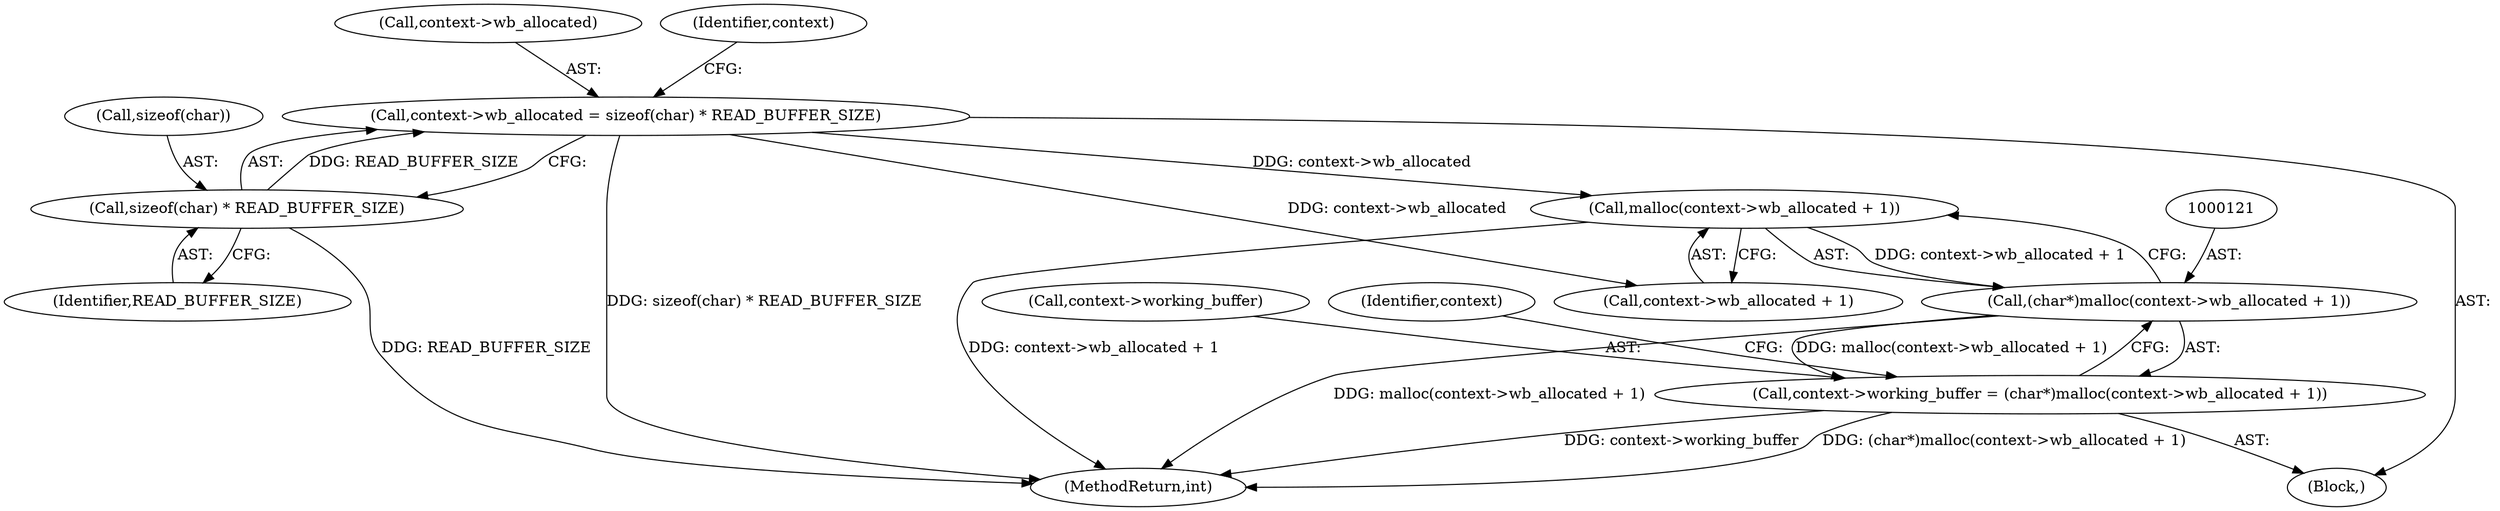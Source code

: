 digraph "0_raptor_a676f235309a59d4aa78eeffd2574ae5d341fcb0@API" {
"1000122" [label="(Call,malloc(context->wb_allocated + 1))"];
"1000108" [label="(Call,context->wb_allocated = sizeof(char) * READ_BUFFER_SIZE)"];
"1000112" [label="(Call,sizeof(char) * READ_BUFFER_SIZE)"];
"1000120" [label="(Call,(char*)malloc(context->wb_allocated + 1))"];
"1000116" [label="(Call,context->working_buffer = (char*)malloc(context->wb_allocated + 1))"];
"1000109" [label="(Call,context->wb_allocated)"];
"1000103" [label="(Block,)"];
"1000120" [label="(Call,(char*)malloc(context->wb_allocated + 1))"];
"1000117" [label="(Call,context->working_buffer)"];
"1000115" [label="(Identifier,READ_BUFFER_SIZE)"];
"1000116" [label="(Call,context->working_buffer = (char*)malloc(context->wb_allocated + 1))"];
"1000108" [label="(Call,context->wb_allocated = sizeof(char) * READ_BUFFER_SIZE)"];
"1000113" [label="(Call,sizeof(char))"];
"1000131" [label="(Identifier,context)"];
"1000123" [label="(Call,context->wb_allocated + 1)"];
"1000122" [label="(Call,malloc(context->wb_allocated + 1))"];
"1000112" [label="(Call,sizeof(char) * READ_BUFFER_SIZE)"];
"1000269" [label="(MethodReturn,int)"];
"1000118" [label="(Identifier,context)"];
"1000122" -> "1000120"  [label="AST: "];
"1000122" -> "1000123"  [label="CFG: "];
"1000123" -> "1000122"  [label="AST: "];
"1000120" -> "1000122"  [label="CFG: "];
"1000122" -> "1000269"  [label="DDG: context->wb_allocated + 1"];
"1000122" -> "1000120"  [label="DDG: context->wb_allocated + 1"];
"1000108" -> "1000122"  [label="DDG: context->wb_allocated"];
"1000108" -> "1000103"  [label="AST: "];
"1000108" -> "1000112"  [label="CFG: "];
"1000109" -> "1000108"  [label="AST: "];
"1000112" -> "1000108"  [label="AST: "];
"1000118" -> "1000108"  [label="CFG: "];
"1000108" -> "1000269"  [label="DDG: sizeof(char) * READ_BUFFER_SIZE"];
"1000112" -> "1000108"  [label="DDG: READ_BUFFER_SIZE"];
"1000108" -> "1000123"  [label="DDG: context->wb_allocated"];
"1000112" -> "1000115"  [label="CFG: "];
"1000113" -> "1000112"  [label="AST: "];
"1000115" -> "1000112"  [label="AST: "];
"1000112" -> "1000269"  [label="DDG: READ_BUFFER_SIZE"];
"1000120" -> "1000116"  [label="AST: "];
"1000121" -> "1000120"  [label="AST: "];
"1000116" -> "1000120"  [label="CFG: "];
"1000120" -> "1000269"  [label="DDG: malloc(context->wb_allocated + 1)"];
"1000120" -> "1000116"  [label="DDG: malloc(context->wb_allocated + 1)"];
"1000116" -> "1000103"  [label="AST: "];
"1000117" -> "1000116"  [label="AST: "];
"1000131" -> "1000116"  [label="CFG: "];
"1000116" -> "1000269"  [label="DDG: context->working_buffer"];
"1000116" -> "1000269"  [label="DDG: (char*)malloc(context->wb_allocated + 1)"];
}
